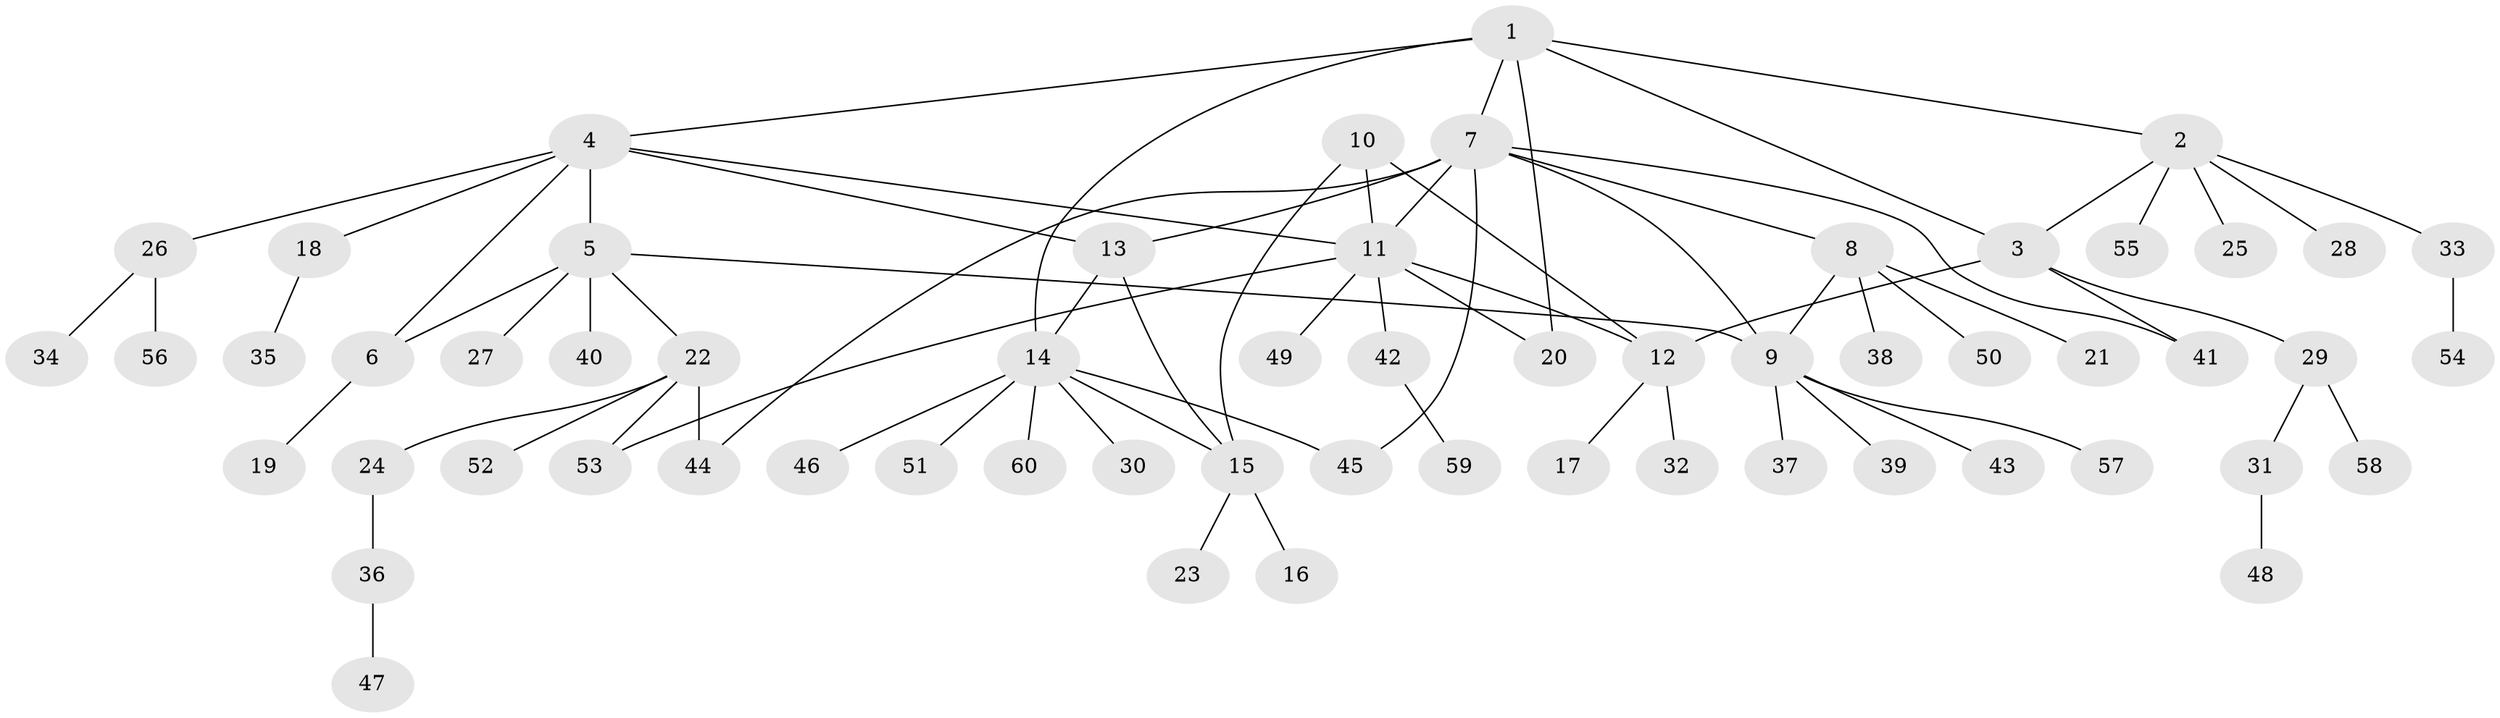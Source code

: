 // Generated by graph-tools (version 1.1) at 2025/26/03/09/25 03:26:48]
// undirected, 60 vertices, 75 edges
graph export_dot {
graph [start="1"]
  node [color=gray90,style=filled];
  1;
  2;
  3;
  4;
  5;
  6;
  7;
  8;
  9;
  10;
  11;
  12;
  13;
  14;
  15;
  16;
  17;
  18;
  19;
  20;
  21;
  22;
  23;
  24;
  25;
  26;
  27;
  28;
  29;
  30;
  31;
  32;
  33;
  34;
  35;
  36;
  37;
  38;
  39;
  40;
  41;
  42;
  43;
  44;
  45;
  46;
  47;
  48;
  49;
  50;
  51;
  52;
  53;
  54;
  55;
  56;
  57;
  58;
  59;
  60;
  1 -- 2;
  1 -- 3;
  1 -- 4;
  1 -- 7;
  1 -- 14;
  1 -- 20;
  2 -- 3;
  2 -- 25;
  2 -- 28;
  2 -- 33;
  2 -- 55;
  3 -- 12;
  3 -- 29;
  3 -- 41;
  4 -- 5;
  4 -- 6;
  4 -- 11;
  4 -- 13;
  4 -- 18;
  4 -- 26;
  5 -- 6;
  5 -- 9;
  5 -- 22;
  5 -- 27;
  5 -- 40;
  6 -- 19;
  7 -- 8;
  7 -- 9;
  7 -- 11;
  7 -- 13;
  7 -- 41;
  7 -- 44;
  7 -- 45;
  8 -- 9;
  8 -- 21;
  8 -- 38;
  8 -- 50;
  9 -- 37;
  9 -- 39;
  9 -- 43;
  9 -- 57;
  10 -- 11;
  10 -- 12;
  10 -- 15;
  11 -- 12;
  11 -- 20;
  11 -- 42;
  11 -- 49;
  11 -- 53;
  12 -- 17;
  12 -- 32;
  13 -- 14;
  13 -- 15;
  14 -- 15;
  14 -- 30;
  14 -- 45;
  14 -- 46;
  14 -- 51;
  14 -- 60;
  15 -- 16;
  15 -- 23;
  18 -- 35;
  22 -- 24;
  22 -- 44;
  22 -- 52;
  22 -- 53;
  24 -- 36;
  26 -- 34;
  26 -- 56;
  29 -- 31;
  29 -- 58;
  31 -- 48;
  33 -- 54;
  36 -- 47;
  42 -- 59;
}

